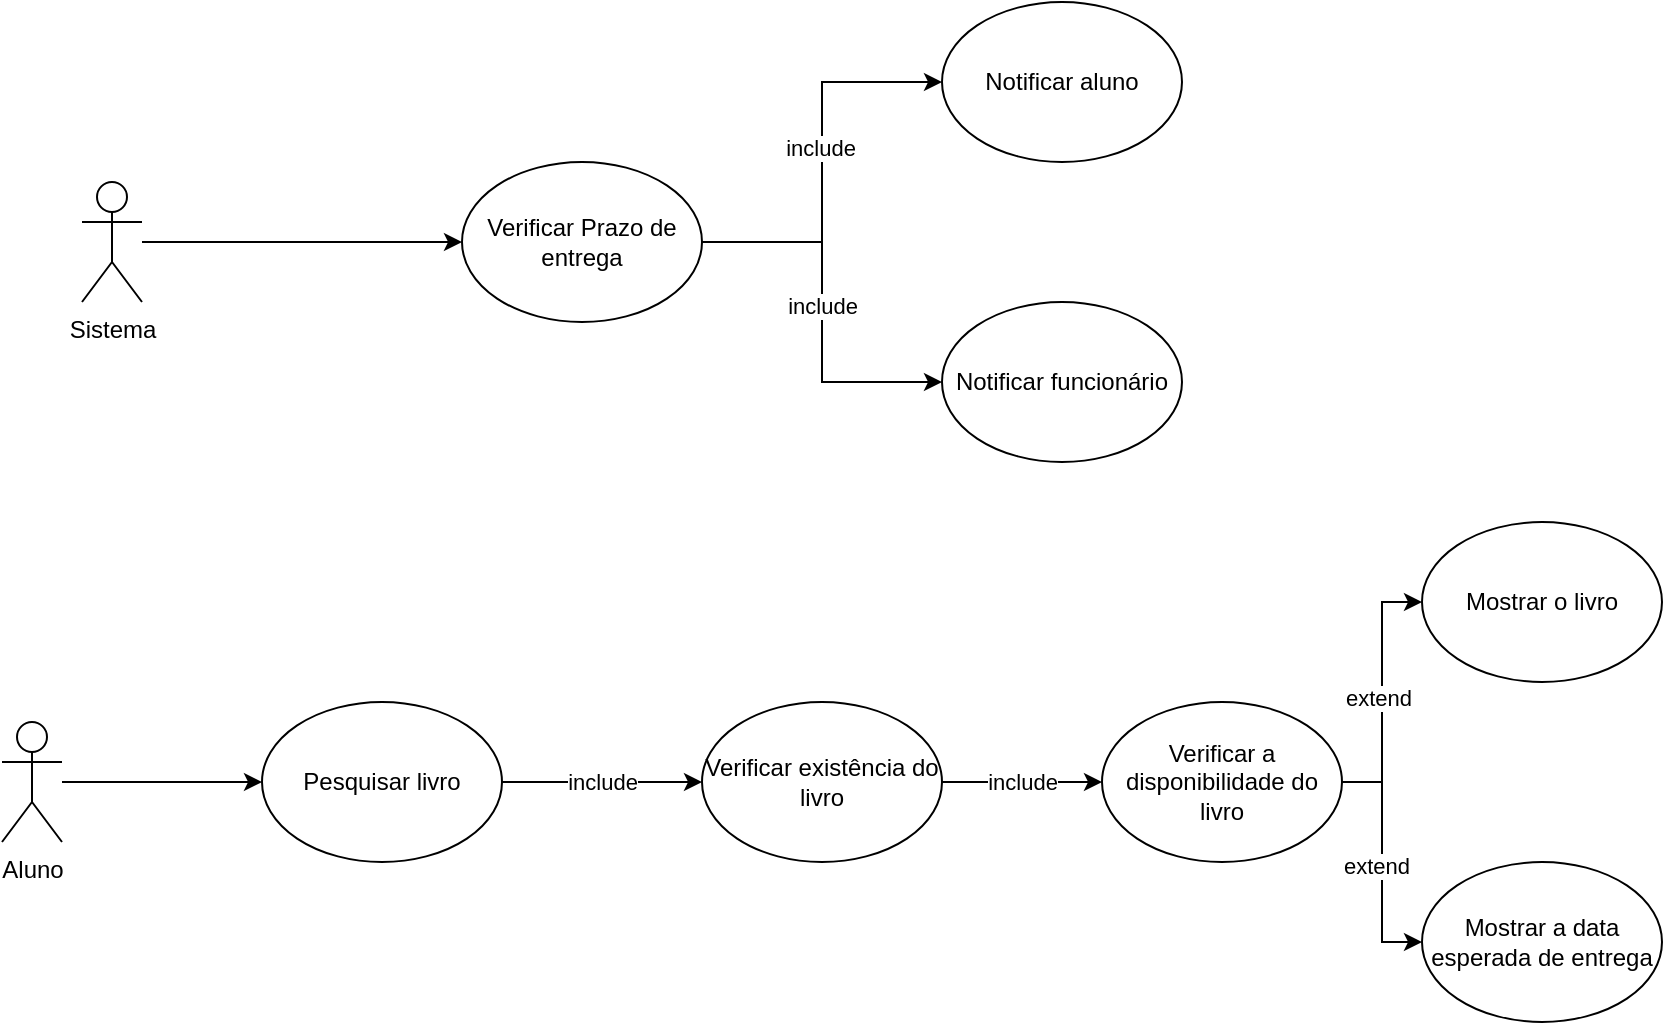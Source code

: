 <mxfile version="26.0.11">
  <diagram name="Page-1" id="e7e014a7-5840-1c2e-5031-d8a46d1fe8dd">
    <mxGraphModel dx="1000" dy="1356" grid="1" gridSize="10" guides="1" tooltips="1" connect="1" arrows="1" fold="1" page="1" pageScale="1" pageWidth="1169" pageHeight="826" background="none" math="0" shadow="0">
      <root>
        <mxCell id="0" />
        <mxCell id="1" parent="0" />
        <mxCell id="dyRaPjlaGvi6dHLYWyGA-58" style="edgeStyle=orthogonalEdgeStyle;rounded=0;orthogonalLoop=1;jettySize=auto;html=1;entryX=0;entryY=0.5;entryDx=0;entryDy=0;" parent="1" source="dyRaPjlaGvi6dHLYWyGA-41" target="dyRaPjlaGvi6dHLYWyGA-47" edge="1">
          <mxGeometry relative="1" as="geometry" />
        </mxCell>
        <mxCell id="dyRaPjlaGvi6dHLYWyGA-61" value="include" style="edgeLabel;html=1;align=center;verticalAlign=middle;resizable=0;points=[];" parent="dyRaPjlaGvi6dHLYWyGA-58" vertex="1" connectable="0">
          <mxGeometry x="-0.034" relative="1" as="geometry">
            <mxPoint as="offset" />
          </mxGeometry>
        </mxCell>
        <mxCell id="dyRaPjlaGvi6dHLYWyGA-59" style="edgeStyle=orthogonalEdgeStyle;rounded=0;orthogonalLoop=1;jettySize=auto;html=1;entryX=0;entryY=0.5;entryDx=0;entryDy=0;" parent="1" source="dyRaPjlaGvi6dHLYWyGA-41" target="dyRaPjlaGvi6dHLYWyGA-51" edge="1">
          <mxGeometry relative="1" as="geometry" />
        </mxCell>
        <mxCell id="dyRaPjlaGvi6dHLYWyGA-60" value="include" style="edgeLabel;html=1;align=center;verticalAlign=middle;resizable=0;points=[];" parent="dyRaPjlaGvi6dHLYWyGA-59" vertex="1" connectable="0">
          <mxGeometry x="0.072" y="1" relative="1" as="geometry">
            <mxPoint as="offset" />
          </mxGeometry>
        </mxCell>
        <mxCell id="dyRaPjlaGvi6dHLYWyGA-41" value="Verificar Prazo de entrega" style="ellipse;whiteSpace=wrap;html=1;" parent="1" vertex="1">
          <mxGeometry x="410" y="60" width="120" height="80" as="geometry" />
        </mxCell>
        <mxCell id="dyRaPjlaGvi6dHLYWyGA-46" style="edgeStyle=orthogonalEdgeStyle;rounded=0;orthogonalLoop=1;jettySize=auto;html=1;entryX=0;entryY=0.5;entryDx=0;entryDy=0;" parent="1" source="dyRaPjlaGvi6dHLYWyGA-42" target="dyRaPjlaGvi6dHLYWyGA-41" edge="1">
          <mxGeometry relative="1" as="geometry" />
        </mxCell>
        <mxCell id="dyRaPjlaGvi6dHLYWyGA-42" value="Sistema" style="shape=umlActor;verticalLabelPosition=bottom;verticalAlign=top;html=1;" parent="1" vertex="1">
          <mxGeometry x="220" y="70" width="30" height="60" as="geometry" />
        </mxCell>
        <mxCell id="dyRaPjlaGvi6dHLYWyGA-47" value="Notificar funcionário" style="ellipse;whiteSpace=wrap;html=1;" parent="1" vertex="1">
          <mxGeometry x="650" y="130" width="120" height="80" as="geometry" />
        </mxCell>
        <mxCell id="dyRaPjlaGvi6dHLYWyGA-51" value="Notificar aluno" style="ellipse;whiteSpace=wrap;html=1;" parent="1" vertex="1">
          <mxGeometry x="650" y="-20" width="120" height="80" as="geometry" />
        </mxCell>
        <mxCell id="dyRaPjlaGvi6dHLYWyGA-69" style="edgeStyle=orthogonalEdgeStyle;rounded=0;orthogonalLoop=1;jettySize=auto;html=1;entryX=0;entryY=0.5;entryDx=0;entryDy=0;" parent="1" source="dyRaPjlaGvi6dHLYWyGA-64" target="dyRaPjlaGvi6dHLYWyGA-68" edge="1">
          <mxGeometry relative="1" as="geometry" />
        </mxCell>
        <mxCell id="dyRaPjlaGvi6dHLYWyGA-72" value="extend" style="edgeLabel;html=1;align=center;verticalAlign=middle;resizable=0;points=[];" parent="dyRaPjlaGvi6dHLYWyGA-69" vertex="1" connectable="0">
          <mxGeometry x="0.026" y="-3" relative="1" as="geometry">
            <mxPoint as="offset" />
          </mxGeometry>
        </mxCell>
        <mxCell id="dyRaPjlaGvi6dHLYWyGA-70" style="edgeStyle=orthogonalEdgeStyle;rounded=0;orthogonalLoop=1;jettySize=auto;html=1;entryX=0;entryY=0.5;entryDx=0;entryDy=0;" parent="1" source="dyRaPjlaGvi6dHLYWyGA-64" target="dyRaPjlaGvi6dHLYWyGA-67" edge="1">
          <mxGeometry relative="1" as="geometry" />
        </mxCell>
        <mxCell id="dyRaPjlaGvi6dHLYWyGA-71" value="extend" style="edgeLabel;html=1;align=center;verticalAlign=middle;resizable=0;points=[];" parent="dyRaPjlaGvi6dHLYWyGA-70" vertex="1" connectable="0">
          <mxGeometry x="-0.038" y="2" relative="1" as="geometry">
            <mxPoint as="offset" />
          </mxGeometry>
        </mxCell>
        <mxCell id="dyRaPjlaGvi6dHLYWyGA-64" value="Verificar a disponibilidade do livro" style="ellipse;whiteSpace=wrap;html=1;" parent="1" vertex="1">
          <mxGeometry x="730" y="330" width="120" height="80" as="geometry" />
        </mxCell>
        <mxCell id="dyRaPjlaGvi6dHLYWyGA-67" value="Mostrar o livro" style="ellipse;whiteSpace=wrap;html=1;" parent="1" vertex="1">
          <mxGeometry x="890" y="240" width="120" height="80" as="geometry" />
        </mxCell>
        <mxCell id="dyRaPjlaGvi6dHLYWyGA-68" value="Mostrar a data esperada de entrega" style="ellipse;whiteSpace=wrap;html=1;" parent="1" vertex="1">
          <mxGeometry x="890" y="410" width="120" height="80" as="geometry" />
        </mxCell>
        <mxCell id="dyRaPjlaGvi6dHLYWyGA-78" style="edgeStyle=orthogonalEdgeStyle;rounded=0;orthogonalLoop=1;jettySize=auto;html=1;entryX=0;entryY=0.5;entryDx=0;entryDy=0;" parent="1" source="dyRaPjlaGvi6dHLYWyGA-73" target="dyRaPjlaGvi6dHLYWyGA-74" edge="1">
          <mxGeometry relative="1" as="geometry" />
        </mxCell>
        <mxCell id="dyRaPjlaGvi6dHLYWyGA-73" value="Aluno" style="shape=umlActor;verticalLabelPosition=bottom;verticalAlign=top;html=1;" parent="1" vertex="1">
          <mxGeometry x="180" y="340" width="30" height="60" as="geometry" />
        </mxCell>
        <mxCell id="dyRaPjlaGvi6dHLYWyGA-79" style="edgeStyle=orthogonalEdgeStyle;rounded=0;orthogonalLoop=1;jettySize=auto;html=1;entryX=0;entryY=0.5;entryDx=0;entryDy=0;" parent="1" source="dyRaPjlaGvi6dHLYWyGA-74" target="dyRaPjlaGvi6dHLYWyGA-77" edge="1">
          <mxGeometry relative="1" as="geometry" />
        </mxCell>
        <mxCell id="dyRaPjlaGvi6dHLYWyGA-74" value="Pesquisar livro" style="ellipse;whiteSpace=wrap;html=1;" parent="1" vertex="1">
          <mxGeometry x="310" y="330" width="120" height="80" as="geometry" />
        </mxCell>
        <mxCell id="dyRaPjlaGvi6dHLYWyGA-76" value="include" style="edgeLabel;html=1;align=center;verticalAlign=middle;resizable=0;points=[];" parent="1" vertex="1" connectable="0">
          <mxGeometry x="480" y="370" as="geometry" />
        </mxCell>
        <mxCell id="dyRaPjlaGvi6dHLYWyGA-77" value="Verificar existência do livro" style="ellipse;whiteSpace=wrap;html=1;" parent="1" vertex="1">
          <mxGeometry x="530" y="330" width="120" height="80" as="geometry" />
        </mxCell>
        <mxCell id="iHIBa9mpeN6Py2bcg2AV-1" style="edgeStyle=orthogonalEdgeStyle;rounded=0;orthogonalLoop=1;jettySize=auto;html=1;entryX=0;entryY=0.5;entryDx=0;entryDy=0;exitX=1;exitY=0.5;exitDx=0;exitDy=0;" edge="1" parent="1" source="dyRaPjlaGvi6dHLYWyGA-77" target="dyRaPjlaGvi6dHLYWyGA-64">
          <mxGeometry relative="1" as="geometry">
            <mxPoint x="650" y="410" as="sourcePoint" />
            <mxPoint x="750" y="410" as="targetPoint" />
          </mxGeometry>
        </mxCell>
        <mxCell id="iHIBa9mpeN6Py2bcg2AV-2" value="include" style="edgeLabel;html=1;align=center;verticalAlign=middle;resizable=0;points=[];" vertex="1" connectable="0" parent="1">
          <mxGeometry x="690" y="370" as="geometry" />
        </mxCell>
      </root>
    </mxGraphModel>
  </diagram>
</mxfile>
